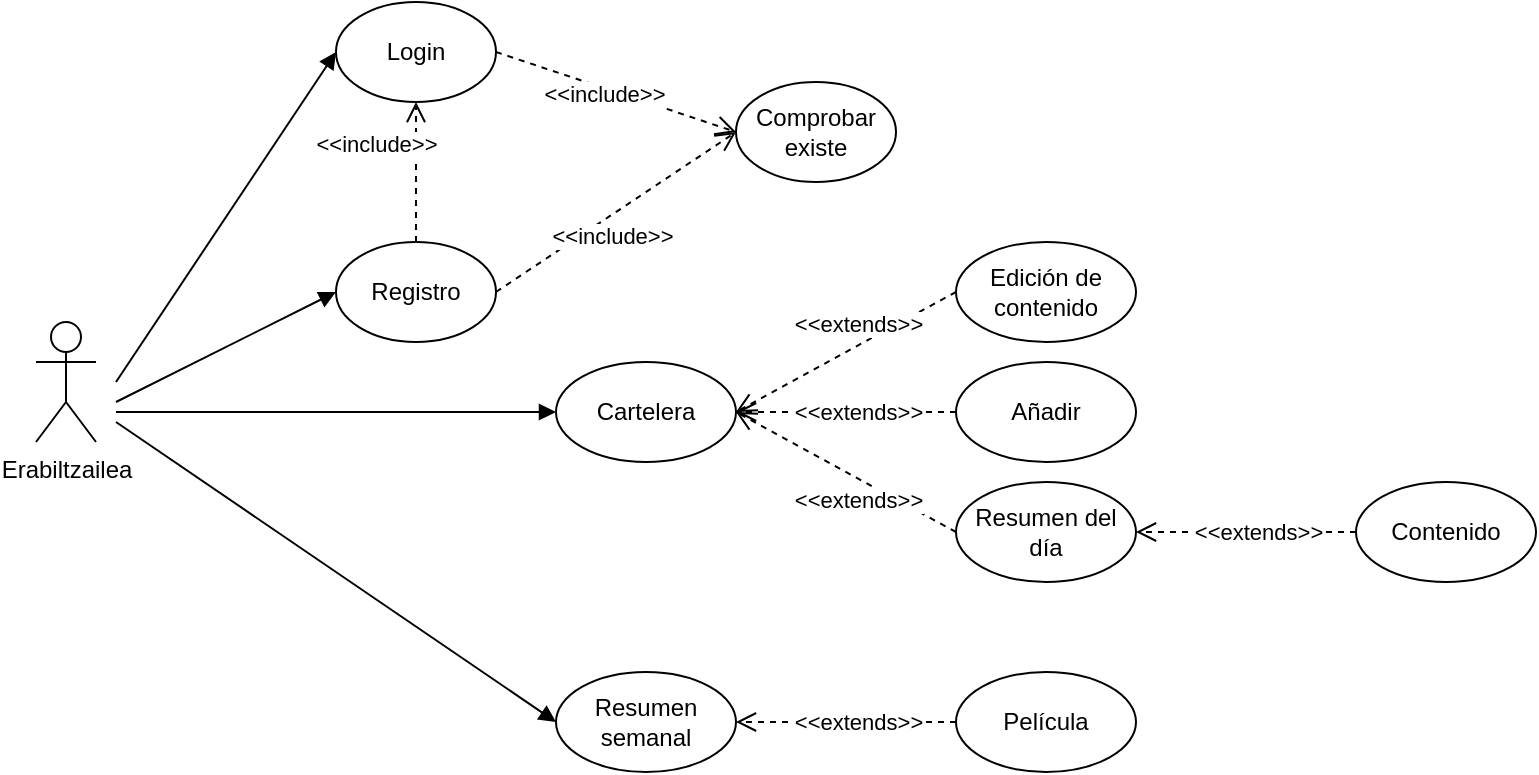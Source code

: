 <mxfile version="17.2.5" type="device"><diagram id="1aKjr-PpPqmqKmQXg18l" name="Página-1"><mxGraphModel dx="782" dy="681" grid="1" gridSize="10" guides="1" tooltips="1" connect="1" arrows="1" fold="1" page="1" pageScale="1" pageWidth="827" pageHeight="1169" math="0" shadow="0"><root><mxCell id="0"/><mxCell id="1" parent="0"/><mxCell id="r_VUTsUW23Z3ikChxd-m-1" value="Erabiltzailea" style="shape=umlActor;verticalLabelPosition=bottom;verticalAlign=top;html=1;" parent="1" vertex="1"><mxGeometry x="90" y="310" width="30" height="60" as="geometry"/></mxCell><mxCell id="r_VUTsUW23Z3ikChxd-m-2" value="Login" style="ellipse;whiteSpace=wrap;html=1;" parent="1" vertex="1"><mxGeometry x="240" y="150" width="80" height="50" as="geometry"/></mxCell><mxCell id="r_VUTsUW23Z3ikChxd-m-3" value="Comprobar existe" style="ellipse;whiteSpace=wrap;html=1;" parent="1" vertex="1"><mxGeometry x="440" y="190" width="80" height="50" as="geometry"/></mxCell><mxCell id="r_VUTsUW23Z3ikChxd-m-4" value="Registro" style="ellipse;whiteSpace=wrap;html=1;" parent="1" vertex="1"><mxGeometry x="240" y="270" width="80" height="50" as="geometry"/></mxCell><mxCell id="r_VUTsUW23Z3ikChxd-m-7" value="" style="html=1;verticalAlign=bottom;endArrow=open;dashed=1;endSize=8;rounded=0;exitX=1;exitY=0.5;exitDx=0;exitDy=0;entryX=0;entryY=0.5;entryDx=0;entryDy=0;" parent="1" source="r_VUTsUW23Z3ikChxd-m-4" target="r_VUTsUW23Z3ikChxd-m-3" edge="1"><mxGeometry x="0.983" y="-138" relative="1" as="geometry"><mxPoint x="440" y="300" as="sourcePoint"/><mxPoint x="360" y="300" as="targetPoint"/><mxPoint as="offset"/></mxGeometry></mxCell><mxCell id="r_VUTsUW23Z3ikChxd-m-9" value="&amp;lt;&amp;lt;include&amp;gt;&amp;gt;" style="edgeLabel;html=1;align=center;verticalAlign=middle;resizable=0;points=[];" parent="r_VUTsUW23Z3ikChxd-m-7" vertex="1" connectable="0"><mxGeometry x="-0.462" relative="1" as="geometry"><mxPoint x="25" y="-7" as="offset"/></mxGeometry></mxCell><mxCell id="r_VUTsUW23Z3ikChxd-m-8" value="" style="html=1;verticalAlign=bottom;endArrow=open;dashed=1;endSize=8;rounded=0;exitX=1;exitY=0.5;exitDx=0;exitDy=0;entryX=0;entryY=0.5;entryDx=0;entryDy=0;" parent="1" source="r_VUTsUW23Z3ikChxd-m-2" target="r_VUTsUW23Z3ikChxd-m-3" edge="1"><mxGeometry x="-0.073" y="-1" relative="1" as="geometry"><mxPoint x="330" y="255" as="sourcePoint"/><mxPoint x="484" y="234" as="targetPoint"/><mxPoint as="offset"/></mxGeometry></mxCell><mxCell id="r_VUTsUW23Z3ikChxd-m-10" value="&amp;lt;&amp;lt;include&amp;gt;&amp;gt;" style="edgeLabel;html=1;align=center;verticalAlign=middle;resizable=0;points=[];" parent="r_VUTsUW23Z3ikChxd-m-8" vertex="1" connectable="0"><mxGeometry x="0.251" y="-1" relative="1" as="geometry"><mxPoint x="-21" y="-5" as="offset"/></mxGeometry></mxCell><mxCell id="r_VUTsUW23Z3ikChxd-m-12" value="Cartelera" style="ellipse;whiteSpace=wrap;html=1;" parent="1" vertex="1"><mxGeometry x="350" y="330" width="90" height="50" as="geometry"/></mxCell><mxCell id="r_VUTsUW23Z3ikChxd-m-13" value="Resumen semanal" style="ellipse;whiteSpace=wrap;html=1;" parent="1" vertex="1"><mxGeometry x="350" y="485" width="90" height="50" as="geometry"/></mxCell><mxCell id="r_VUTsUW23Z3ikChxd-m-15" value="Edición de contenido" style="ellipse;whiteSpace=wrap;html=1;" parent="1" vertex="1"><mxGeometry x="550" y="270" width="90" height="50" as="geometry"/></mxCell><mxCell id="r_VUTsUW23Z3ikChxd-m-16" value="Añadir" style="ellipse;whiteSpace=wrap;html=1;" parent="1" vertex="1"><mxGeometry x="550" y="330" width="90" height="50" as="geometry"/></mxCell><mxCell id="r_VUTsUW23Z3ikChxd-m-17" value="Resumen del día" style="ellipse;whiteSpace=wrap;html=1;" parent="1" vertex="1"><mxGeometry x="550" y="390" width="90" height="50" as="geometry"/></mxCell><mxCell id="r_VUTsUW23Z3ikChxd-m-26" value="" style="html=1;verticalAlign=bottom;endArrow=block;rounded=0;entryX=0;entryY=0.5;entryDx=0;entryDy=0;" parent="1" target="r_VUTsUW23Z3ikChxd-m-2" edge="1"><mxGeometry width="80" relative="1" as="geometry"><mxPoint x="130" y="340" as="sourcePoint"/><mxPoint x="280" y="320" as="targetPoint"/></mxGeometry></mxCell><mxCell id="r_VUTsUW23Z3ikChxd-m-27" value="" style="html=1;verticalAlign=bottom;endArrow=block;rounded=0;entryX=0;entryY=0.5;entryDx=0;entryDy=0;" parent="1" target="r_VUTsUW23Z3ikChxd-m-4" edge="1"><mxGeometry width="80" relative="1" as="geometry"><mxPoint x="130" y="350" as="sourcePoint"/><mxPoint x="250" y="195" as="targetPoint"/></mxGeometry></mxCell><mxCell id="r_VUTsUW23Z3ikChxd-m-28" value="" style="html=1;verticalAlign=bottom;endArrow=open;dashed=1;endSize=8;rounded=0;exitX=0.5;exitY=0;exitDx=0;exitDy=0;entryX=0.5;entryY=1;entryDx=0;entryDy=0;" parent="1" source="r_VUTsUW23Z3ikChxd-m-4" target="r_VUTsUW23Z3ikChxd-m-2" edge="1"><mxGeometry x="-0.073" y="-1" relative="1" as="geometry"><mxPoint x="330" y="185" as="sourcePoint"/><mxPoint x="450" y="225" as="targetPoint"/><mxPoint as="offset"/></mxGeometry></mxCell><mxCell id="r_VUTsUW23Z3ikChxd-m-29" value="&amp;lt;&amp;lt;include&amp;gt;&amp;gt;" style="edgeLabel;html=1;align=center;verticalAlign=middle;resizable=0;points=[];" parent="r_VUTsUW23Z3ikChxd-m-28" vertex="1" connectable="0"><mxGeometry x="0.251" y="-1" relative="1" as="geometry"><mxPoint x="-21" y="-5" as="offset"/></mxGeometry></mxCell><mxCell id="r_VUTsUW23Z3ikChxd-m-30" value="" style="html=1;verticalAlign=bottom;endArrow=block;rounded=0;entryX=0;entryY=0.5;entryDx=0;entryDy=0;" parent="1" target="r_VUTsUW23Z3ikChxd-m-12" edge="1"><mxGeometry width="80" relative="1" as="geometry"><mxPoint x="130" y="355" as="sourcePoint"/><mxPoint x="250" y="305" as="targetPoint"/></mxGeometry></mxCell><mxCell id="r_VUTsUW23Z3ikChxd-m-31" value="" style="html=1;verticalAlign=bottom;endArrow=block;rounded=0;entryX=0;entryY=0.5;entryDx=0;entryDy=0;" parent="1" target="r_VUTsUW23Z3ikChxd-m-13" edge="1"><mxGeometry width="80" relative="1" as="geometry"><mxPoint x="130" y="360" as="sourcePoint"/><mxPoint x="460" y="365" as="targetPoint"/></mxGeometry></mxCell><mxCell id="r_VUTsUW23Z3ikChxd-m-36" value="Contenido" style="ellipse;whiteSpace=wrap;html=1;" parent="1" vertex="1"><mxGeometry x="750" y="390" width="90" height="50" as="geometry"/></mxCell><mxCell id="r_VUTsUW23Z3ikChxd-m-38" value="Película" style="ellipse;whiteSpace=wrap;html=1;" parent="1" vertex="1"><mxGeometry x="550" y="485" width="90" height="50" as="geometry"/></mxCell><mxCell id="r_VUTsUW23Z3ikChxd-m-40" value="" style="html=1;verticalAlign=bottom;endArrow=open;dashed=1;endSize=8;rounded=0;exitX=0;exitY=0.5;exitDx=0;exitDy=0;entryX=1;entryY=0.5;entryDx=0;entryDy=0;" parent="1" source="r_VUTsUW23Z3ikChxd-m-38" target="r_VUTsUW23Z3ikChxd-m-13" edge="1"><mxGeometry x="0.983" y="-138" relative="1" as="geometry"><mxPoint x="330" y="305" as="sourcePoint"/><mxPoint x="450" y="225" as="targetPoint"/><mxPoint as="offset"/></mxGeometry></mxCell><mxCell id="r_VUTsUW23Z3ikChxd-m-41" value="&amp;lt;&amp;lt;extends&amp;gt;&amp;gt;" style="edgeLabel;html=1;align=center;verticalAlign=middle;resizable=0;points=[];" parent="r_VUTsUW23Z3ikChxd-m-40" vertex="1" connectable="0"><mxGeometry x="-0.462" relative="1" as="geometry"><mxPoint x="-20" as="offset"/></mxGeometry></mxCell><mxCell id="r_VUTsUW23Z3ikChxd-m-42" value="" style="html=1;verticalAlign=bottom;endArrow=open;dashed=1;endSize=8;rounded=0;exitX=0;exitY=0.5;exitDx=0;exitDy=0;entryX=1;entryY=0.5;entryDx=0;entryDy=0;" parent="1" source="r_VUTsUW23Z3ikChxd-m-36" target="r_VUTsUW23Z3ikChxd-m-17" edge="1"><mxGeometry x="0.983" y="-138" relative="1" as="geometry"><mxPoint x="560" y="520" as="sourcePoint"/><mxPoint x="450" y="520" as="targetPoint"/><mxPoint as="offset"/></mxGeometry></mxCell><mxCell id="r_VUTsUW23Z3ikChxd-m-43" value="&amp;lt;&amp;lt;extends&amp;gt;&amp;gt;" style="edgeLabel;html=1;align=center;verticalAlign=middle;resizable=0;points=[];" parent="r_VUTsUW23Z3ikChxd-m-42" vertex="1" connectable="0"><mxGeometry x="-0.462" relative="1" as="geometry"><mxPoint x="-20" as="offset"/></mxGeometry></mxCell><mxCell id="oJ4fiyJ-ECA1aaVUWuHn-1" value="" style="html=1;verticalAlign=bottom;endArrow=open;dashed=1;endSize=8;rounded=0;exitX=0;exitY=0.5;exitDx=0;exitDy=0;entryX=1;entryY=0.5;entryDx=0;entryDy=0;" parent="1" source="r_VUTsUW23Z3ikChxd-m-17" target="r_VUTsUW23Z3ikChxd-m-12" edge="1"><mxGeometry x="0.983" y="-138" relative="1" as="geometry"><mxPoint x="760" y="425" as="sourcePoint"/><mxPoint x="650" y="425" as="targetPoint"/><mxPoint as="offset"/></mxGeometry></mxCell><mxCell id="oJ4fiyJ-ECA1aaVUWuHn-2" value="&amp;lt;&amp;lt;extends&amp;gt;&amp;gt;" style="edgeLabel;html=1;align=center;verticalAlign=middle;resizable=0;points=[];" parent="oJ4fiyJ-ECA1aaVUWuHn-1" vertex="1" connectable="0"><mxGeometry x="-0.462" relative="1" as="geometry"><mxPoint x="-20" as="offset"/></mxGeometry></mxCell><mxCell id="oJ4fiyJ-ECA1aaVUWuHn-3" value="" style="html=1;verticalAlign=bottom;endArrow=open;dashed=1;endSize=8;rounded=0;exitX=0;exitY=0.5;exitDx=0;exitDy=0;entryX=1;entryY=0.5;entryDx=0;entryDy=0;" parent="1" source="r_VUTsUW23Z3ikChxd-m-15" target="r_VUTsUW23Z3ikChxd-m-12" edge="1"><mxGeometry x="0.983" y="-138" relative="1" as="geometry"><mxPoint x="560" y="425" as="sourcePoint"/><mxPoint x="450" y="365" as="targetPoint"/><mxPoint as="offset"/></mxGeometry></mxCell><mxCell id="oJ4fiyJ-ECA1aaVUWuHn-4" value="&amp;lt;&amp;lt;extends&amp;gt;&amp;gt;" style="edgeLabel;html=1;align=center;verticalAlign=middle;resizable=0;points=[];" parent="oJ4fiyJ-ECA1aaVUWuHn-3" vertex="1" connectable="0"><mxGeometry x="-0.462" relative="1" as="geometry"><mxPoint x="-20" as="offset"/></mxGeometry></mxCell><mxCell id="oJ4fiyJ-ECA1aaVUWuHn-5" value="" style="html=1;verticalAlign=bottom;endArrow=open;dashed=1;endSize=8;rounded=0;exitX=0;exitY=0.5;exitDx=0;exitDy=0;entryX=1;entryY=0.5;entryDx=0;entryDy=0;" parent="1" source="r_VUTsUW23Z3ikChxd-m-16" target="r_VUTsUW23Z3ikChxd-m-12" edge="1"><mxGeometry x="0.983" y="-138" relative="1" as="geometry"><mxPoint x="560" y="305" as="sourcePoint"/><mxPoint x="450" y="365" as="targetPoint"/><mxPoint as="offset"/></mxGeometry></mxCell><mxCell id="oJ4fiyJ-ECA1aaVUWuHn-6" value="&amp;lt;&amp;lt;extends&amp;gt;&amp;gt;" style="edgeLabel;html=1;align=center;verticalAlign=middle;resizable=0;points=[];" parent="oJ4fiyJ-ECA1aaVUWuHn-5" vertex="1" connectable="0"><mxGeometry x="-0.462" relative="1" as="geometry"><mxPoint x="-20" as="offset"/></mxGeometry></mxCell></root></mxGraphModel></diagram></mxfile>